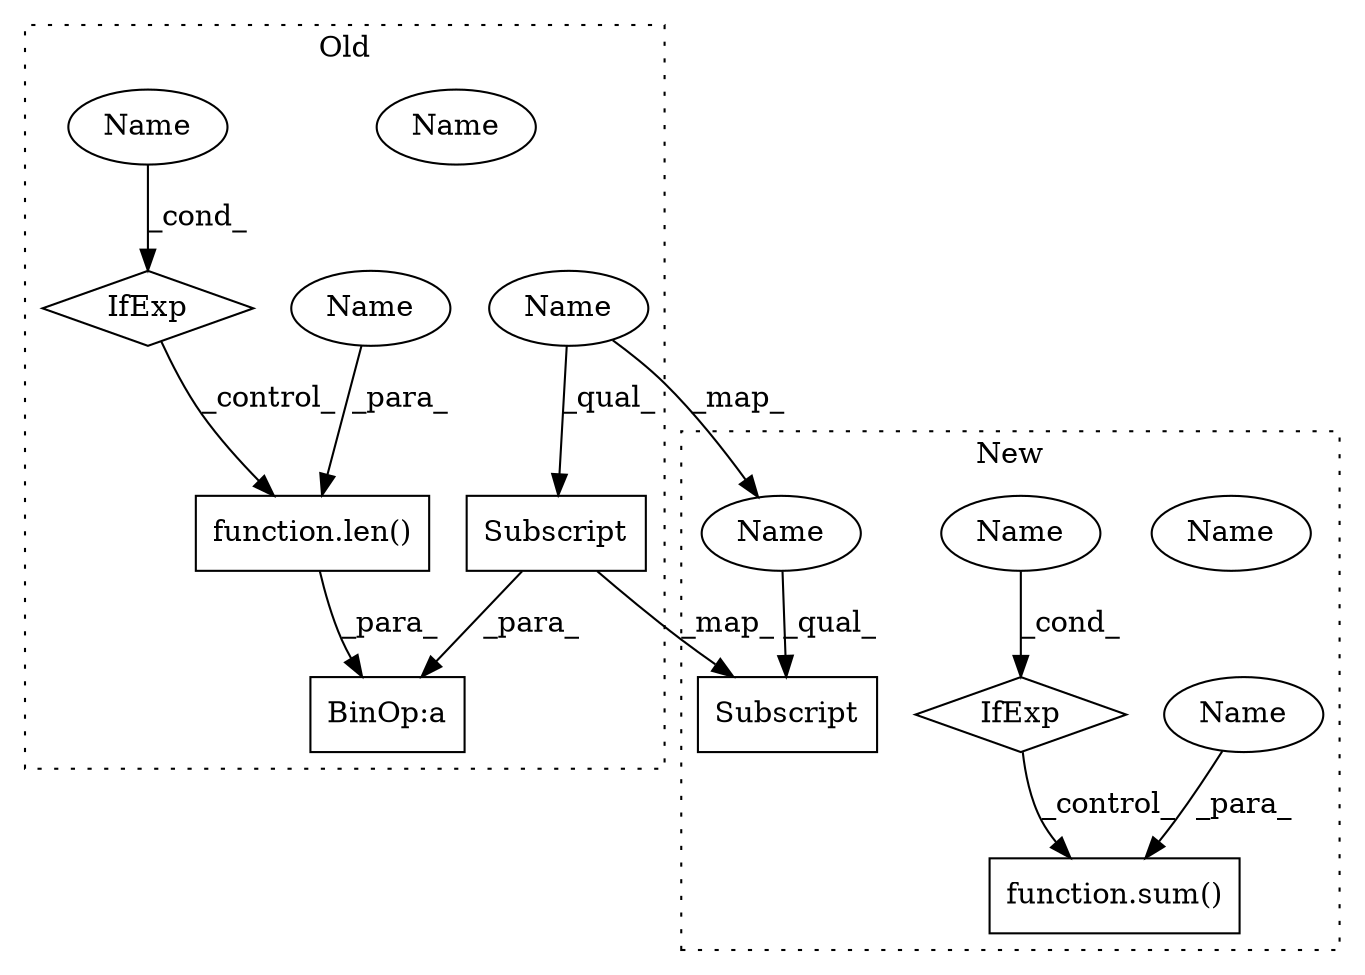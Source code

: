 digraph G {
subgraph cluster0 {
1 [label="function.len()" a="75" s="1461,1476" l="4,1" shape="box"];
3 [label="BinOp:a" a="82" s="1457" l="3" shape="box"];
4 [label="IfExp" a="51" s="1477,1494" l="4,6" shape="diamond"];
6 [label="Name" a="87" s="1481" l="13" shape="ellipse"];
9 [label="Subscript" a="63" s="1442,0" l="15,0" shape="box"];
10 [label="Name" a="87" s="1442" l="11" shape="ellipse"];
11 [label="Name" a="87" s="1465" l="11" shape="ellipse"];
14 [label="Name" a="87" s="1481" l="13" shape="ellipse"];
label = "Old";
style="dotted";
}
subgraph cluster1 {
2 [label="function.sum()" a="75" s="1442,1457" l="4,1" shape="box"];
5 [label="IfExp" a="51" s="1458,1475" l="4,6" shape="diamond"];
7 [label="Name" a="87" s="1462" l="13" shape="ellipse"];
8 [label="Subscript" a="63" s="1481,0" l="15,0" shape="box"];
12 [label="Name" a="87" s="1446" l="11" shape="ellipse"];
13 [label="Name" a="87" s="1481" l="11" shape="ellipse"];
15 [label="Name" a="87" s="1462" l="13" shape="ellipse"];
label = "New";
style="dotted";
}
1 -> 3 [label="_para_"];
4 -> 1 [label="_control_"];
5 -> 2 [label="_control_"];
9 -> 3 [label="_para_"];
9 -> 8 [label="_map_"];
10 -> 9 [label="_qual_"];
10 -> 13 [label="_map_"];
11 -> 1 [label="_para_"];
12 -> 2 [label="_para_"];
13 -> 8 [label="_qual_"];
14 -> 4 [label="_cond_"];
15 -> 5 [label="_cond_"];
}